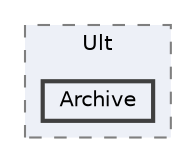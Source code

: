 digraph "include/Ult/Archive"
{
 // LATEX_PDF_SIZE
  bgcolor="transparent";
  edge [fontname=Helvetica,fontsize=10,labelfontname=Helvetica,labelfontsize=10];
  node [fontname=Helvetica,fontsize=10,shape=box,height=0.2,width=0.4];
  compound=true
  subgraph clusterdir_a177c917cde341384bd6a42eef5b614f {
    graph [ bgcolor="#edf0f7", pencolor="grey50", label="Ult", fontname=Helvetica,fontsize=10 style="filled,dashed", URL="dir_a177c917cde341384bd6a42eef5b614f.html",tooltip=""]
  dir_b5d164b1fb4ef9e0ff82edd197ebd4ed [label="Archive", fillcolor="#edf0f7", color="grey25", style="filled,bold", URL="dir_b5d164b1fb4ef9e0ff82edd197ebd4ed.html",tooltip=""];
  }
}
